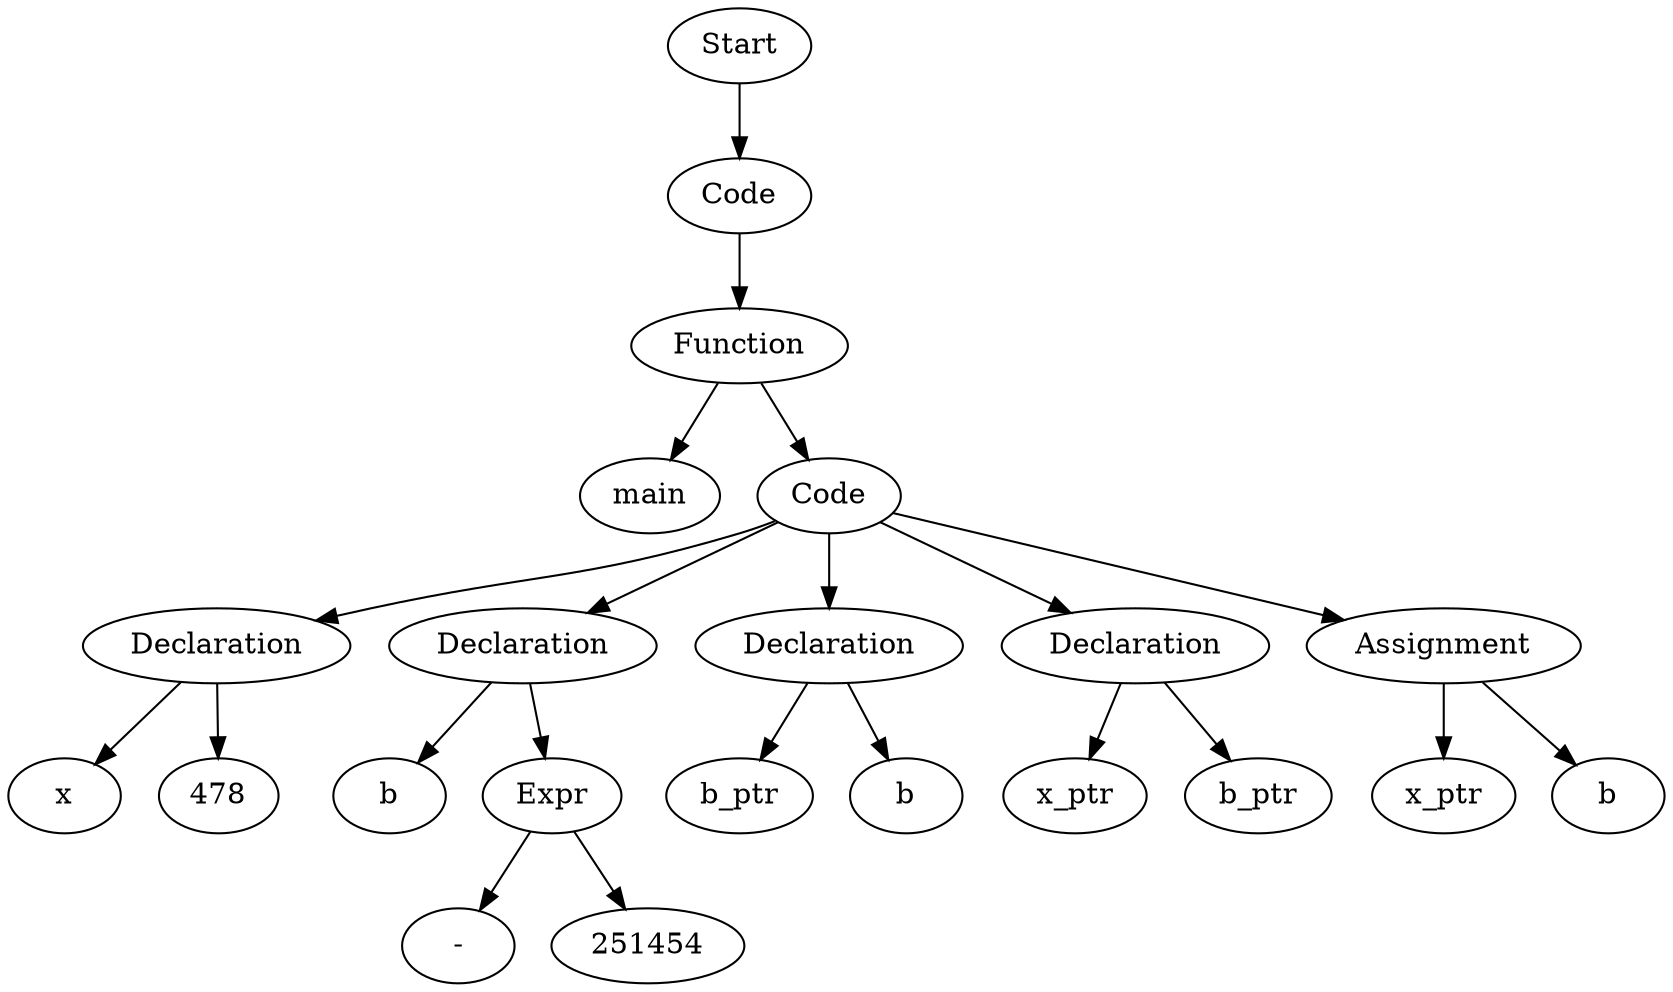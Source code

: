 digraph AST {
  "134272668294048" [label="Start"];
  "134272668294048" -> "134272668288912";
  "134272668288912" [label="Code"];
  "134272668288912" -> "134272668295008";
  "134272668295008" [label="Function"];
  "134272668295008" -> "134272668302448";
  "134272668295008" -> "134272668289056";
  "134272668302448" [label="main"];
  "134272668289056" [label="Code"];
  "134272668289056" -> "134272668299520";
  "134272668289056" -> "134272668292608";
  "134272668289056" -> "134272668022192";
  "134272668289056" -> "134272668016144";
  "134272668289056" -> "134272668017776";
  "134272668299520" [label="Declaration"];
  "134272668299520" -> "134272668293040";
  "134272668299520" -> "134272668298368";
  "134272668293040" [label="x"];
  "134272668298368" [label="478"];
  "134272668292608" [label="Declaration"];
  "134272668292608" -> "134272668023680";
  "134272668292608" -> "134272668014752";
  "134272668023680" [label="b"];
  "134272668014752" [label="Expr"];
  "134272668014752" -> "134272668024400";
  "134272668014752" -> "134272668018208";
  "134272668024400" [label="-"];
  "134272668018208" [label="251454"];
  "134272668022192" [label="Declaration"];
  "134272668022192" -> "134272668014800";
  "134272668022192" -> "134272668016336";
  "134272668014800" [label="b_ptr"];
  "134272668016336" [label="b"];
  "134272668016144" [label="Declaration"];
  "134272668016144" -> "134272668016480";
  "134272668016144" -> "134272668017344";
  "134272668016480" [label="x_ptr"];
  "134272668017344" [label="b_ptr"];
  "134272668017776" [label="Assignment"];
  "134272668017776" -> "134272668017008";
  "134272668017776" -> "134272668017056";
  "134272668017008" [label="x_ptr"];
  "134272668017056" [label="b"];
}
